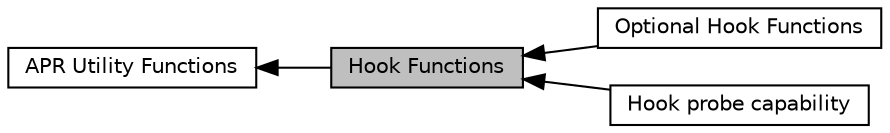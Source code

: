 digraph "Hook Functions"
{
  edge [fontname="Helvetica",fontsize="10",labelfontname="Helvetica",labelfontsize="10"];
  node [fontname="Helvetica",fontsize="10",shape=box];
  rankdir=LR;
  Node4 [label="Optional Hook Functions",height=0.2,width=0.4,color="black", fillcolor="white", style="filled",URL="$group___a_p_r___util___o_p_t___h_o_o_k.html",tooltip=" "];
  Node1 [label="Hook Functions",height=0.2,width=0.4,color="black", fillcolor="grey75", style="filled", fontcolor="black",tooltip=" "];
  Node3 [label="Hook probe capability",height=0.2,width=0.4,color="black", fillcolor="white", style="filled",URL="$group__apr__hook__probes.html",tooltip=" "];
  Node2 [label="APR Utility Functions",height=0.2,width=0.4,color="black", fillcolor="white", style="filled",URL="$group___a_p_r___util.html",tooltip=" "];
  Node2->Node1 [shape=plaintext, dir="back", style="solid"];
  Node1->Node3 [shape=plaintext, dir="back", style="solid"];
  Node1->Node4 [shape=plaintext, dir="back", style="solid"];
}
